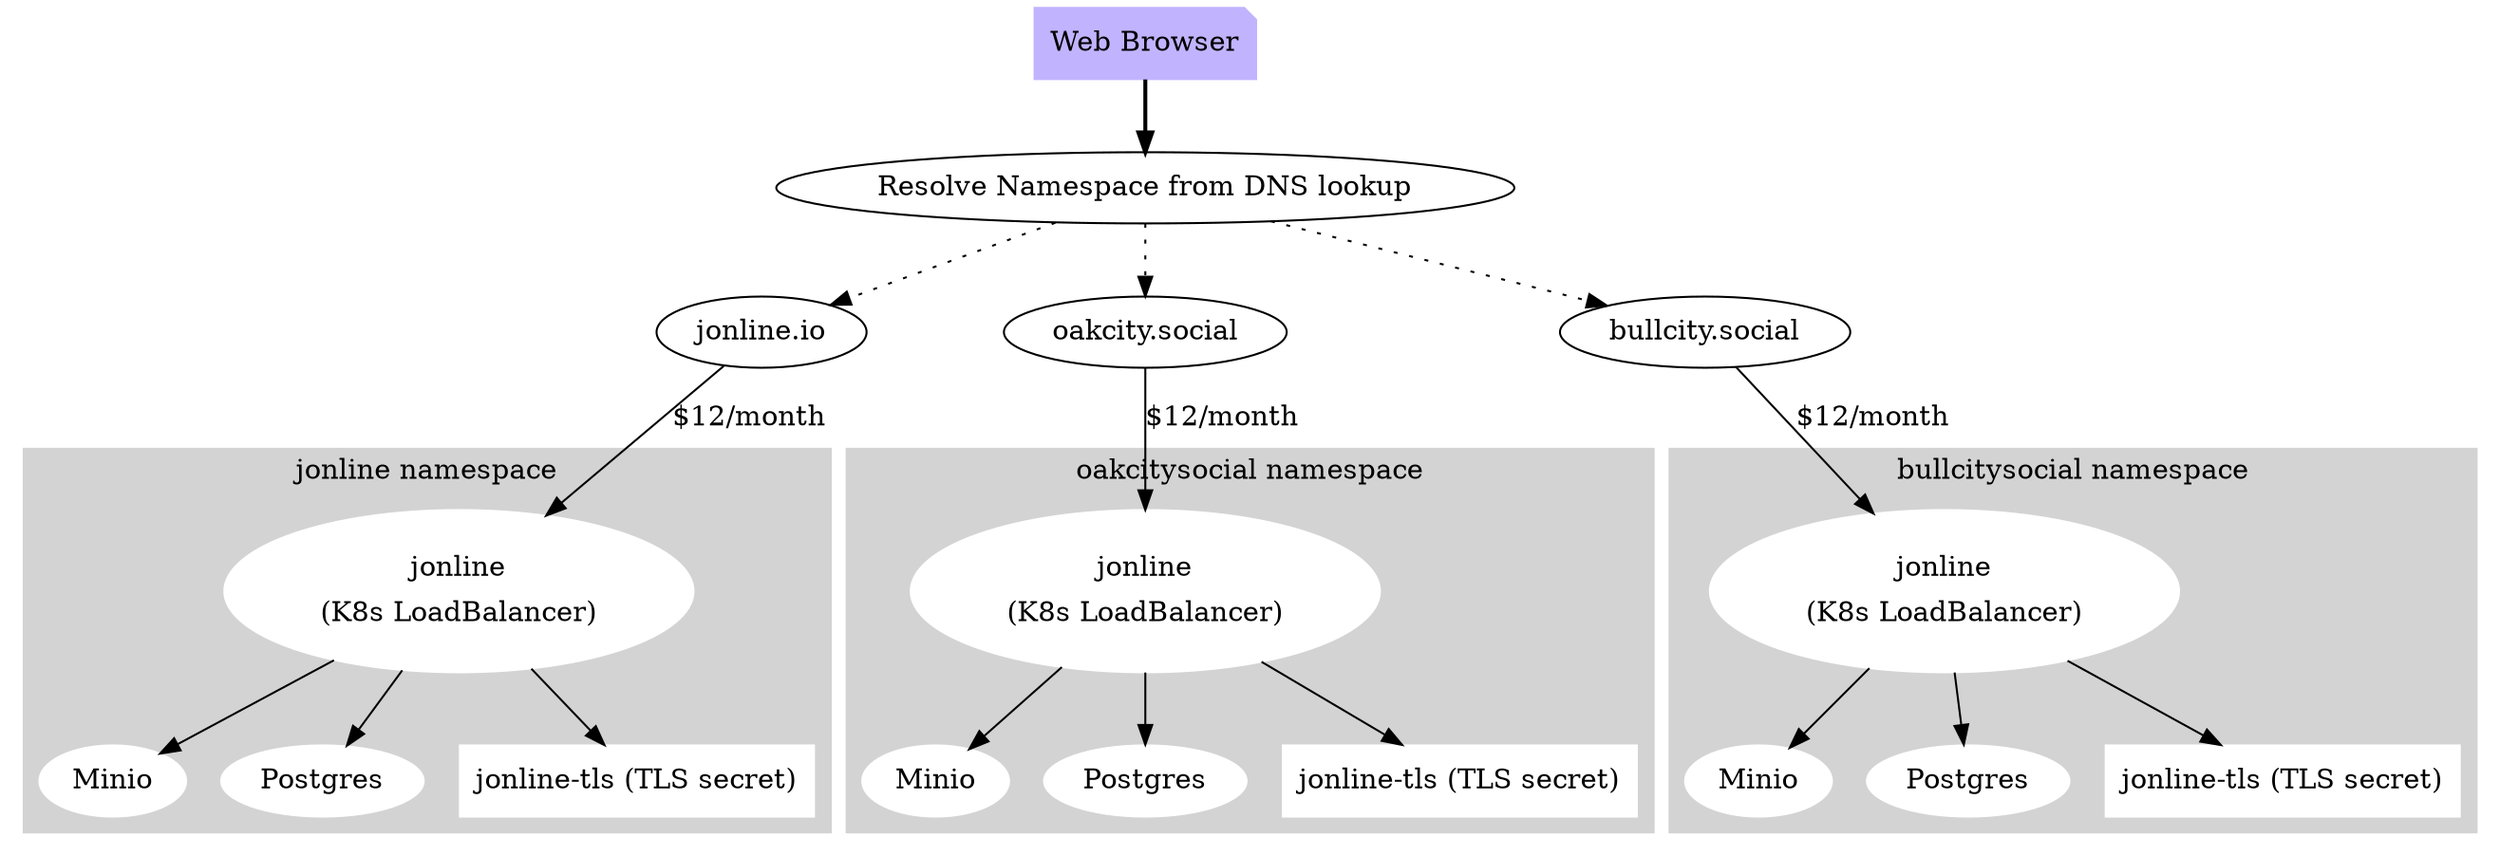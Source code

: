 digraph G {
  size = "100,100";
  browser [shape = note;style = filled;color = ".7 .3 1.0";label = "Web Browser";];
  
  
  
  resolve_namespace [label = "Resolve Namespace from DNS lookup";];
  browser -> resolve_namespace [style = bold;];
  jonlineio [label = "jonline.io";];
  oakcitysocial [label = "oakcity.social";];
  bullcitysocial [label = "bullcity.social";];
  
  resolve_namespace -> jonlineio [style = dotted;];
  resolve_namespace -> oakcitysocial [style = dotted;];
  resolve_namespace -> bullcitysocial [style = dotted;];
  
  subgraph cluster0 {
    label = "jonline namespace";
    node [style = filled; color = white;];
    style = filled;
    color = lightgrey;
    
    jonline0 [label = <<table><tr><td>jonline</td></tr><tr><td>(K8s LoadBalancer)</td></tr></table>>];
    minio0 [label = "Minio";];
    postgres0 [label = "Postgres";];
    tls0 [shape = "box";label = "jonline-tls (TLS secret)";];
    
    jonline0 -> minio0;
    jonline0 -> postgres0;
    jonline0 -> tls0;
    
    
    // certs [shape = box;style = filled;color = ".7 .3 1.0" label = <
    // <table>
    //   <tr>
    //     <td>TLS/SSL Cert Management</td>
    //   </tr>
    //   <tr>
    //     <td>Based on K8s ClusterRoles and RoleBinding</td>
    //   </tr>
    // </table>
    // >];
  }
  
  jonlineio -> jonline0 [label="$12/month"];
  // certs -> jbl;
  
  subgraph cluster1 {
    label = "oakcitysocial namespace";
    node [style = filled; color = white;];
    style = filled;
    color = lightgrey;
    
    jonline1 [label = <<table><tr><td>jonline</td></tr><tr><td>(K8s LoadBalancer)</td></tr></table>>;];
    minio1 [label = "Minio";];
    postgres1 [label = "Postgres";];
    
    jonline1 -> minio1;
    jonline1 -> postgres1;
    tls1 [shape = "box";label = "jonline-tls (TLS secret)";];
    jonline1 -> tls1;
  }
  oakcitysocial -> jonline1 [label="$12/month"];
  
  subgraph cluster2 {
    label = "bullcitysocial namespace";
    node [style = filled; color = white;];
    style = filled;
    color = lightgrey;
    
    jonline2 [label = <<table><tr><td>jonline</td></tr><tr><td>(K8s LoadBalancer)</td></tr></table>>;];
    minio2 [label = "Minio";];
    postgres2 [label = "Postgres";];
    
    jonline2 -> minio2;
    jonline2 -> postgres2;
    tls2 [shape = "box";label = "jonline-tls (TLS secret)";];
    jonline2 -> tls2;
  }
  bullcitysocial -> jonline2 [label="$12/month"];
  
  // certs -> tls0;
  // certs -> tls1;
  // certs -> tls2;
  // resolve_namespace ->  [style=dotted] bullcitysocial;
  // execute -> { make_string; printf}
  // jonlineio -> make_string;
  // edge [color=red];
  // jbl -> printf [style=bold,label="100 times"];
  // make_string [label="make a\nstring"];
  // node [shape=box,style=filled,color=".7 .3 1.0"];
  // execute -> compare;
}